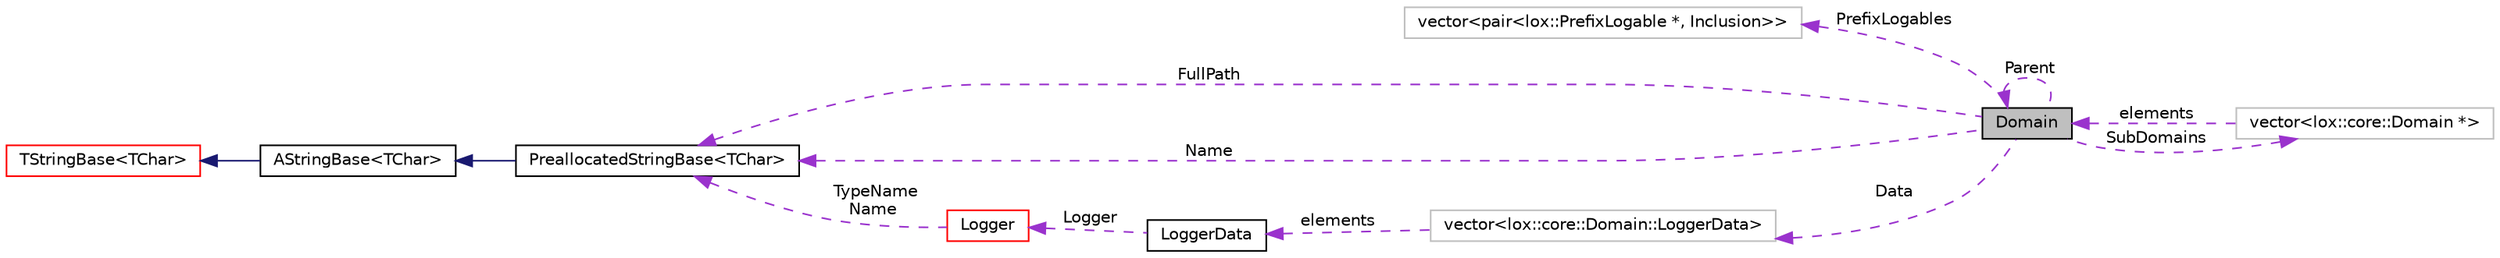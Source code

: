 digraph "Domain"
{
  edge [fontname="Helvetica",fontsize="10",labelfontname="Helvetica",labelfontsize="10"];
  node [fontname="Helvetica",fontsize="10",shape=record];
  rankdir="LR";
  Node1 [label="Domain",height=0.2,width=0.4,color="black", fillcolor="grey75", style="filled", fontcolor="black"];
  Node2 [label="vector\<pair\<lox::PrefixLogable *, Inclusion\>\>",height=0.2,width=0.4,color="grey75", fillcolor="white", style="filled"];
  Node10 [label="vector\<lox::core::Domain::LoggerData\>",height=0.2,width=0.4,color="grey75", fillcolor="white", style="filled"];
  Node24 [label="vector\<lox::core::Domain *\>",height=0.2,width=0.4,color="grey75", fillcolor="white", style="filled"];
  Node5 [label="TStringBase\<TChar\>",height=0.2,width=0.4,color="red", fillcolor="white", style="filled",URL="$classaworx_1_1lib_1_1strings_1_1TStringBase.html"];
  Node3 [label="PreallocatedStringBase\<TChar\>",height=0.2,width=0.4,color="black", fillcolor="white", style="filled",URL="$classaworx_1_1lib_1_1strings_1_1PreallocatedStringBase.html"];
  Node4 [label="AStringBase\<TChar\>",height=0.2,width=0.4,color="black", fillcolor="white", style="filled",URL="$classaworx_1_1lib_1_1strings_1_1AStringBase.html"];
  Node1 -> Node1 [dir="back",color="darkorchid3",fontsize="10",style="dashed",label=" Parent" ,fontname="Helvetica"];
  Node1 -> Node24 [dir="back",color="darkorchid3",fontsize="10",style="dashed",label=" elements" ,fontname="Helvetica"];
  Node2 -> Node1 [dir="back",color="darkorchid3",fontsize="10",style="dashed",label=" PrefixLogables" ,fontname="Helvetica"];
  Node3 -> Node1 [dir="back",color="darkorchid3",fontsize="10",style="dashed",label=" FullPath" ,fontname="Helvetica"];
  Node3 -> Node1 [dir="back",color="darkorchid3",fontsize="10",style="dashed",label=" Name" ,fontname="Helvetica"];
  Node3 -> Node12 [dir="back",color="darkorchid3",fontsize="10",style="dashed",label=" TypeName\nName" ,fontname="Helvetica"];
  Node4 -> Node3 [dir="back",color="midnightblue",fontsize="10",style="solid",fontname="Helvetica"];
  Node5 -> Node4 [dir="back",color="midnightblue",fontsize="10",style="solid",fontname="Helvetica"];
  Node10 -> Node1 [dir="back",color="darkorchid3",fontsize="10",style="dashed",label=" Data" ,fontname="Helvetica"];
  Node11 -> Node10 [dir="back",color="darkorchid3",fontsize="10",style="dashed",label=" elements" ,fontname="Helvetica"];
  Node12 -> Node11 [dir="back",color="darkorchid3",fontsize="10",style="dashed",label=" Logger" ,fontname="Helvetica"];
  Node24 -> Node1 [dir="back",color="darkorchid3",fontsize="10",style="dashed",label=" SubDomains" ,fontname="Helvetica"];
  Node11 [label="LoggerData",height=0.2,width=0.4,color="black", fillcolor="white", style="filled",URL="$structaworx_1_1lib_1_1lox_1_1core_1_1Domain_1_1LoggerData.html"];
  Node12 [label="Logger",height=0.2,width=0.4,color="red", fillcolor="white", style="filled",URL="$classaworx_1_1lib_1_1lox_1_1core_1_1Logger.html"];
}

